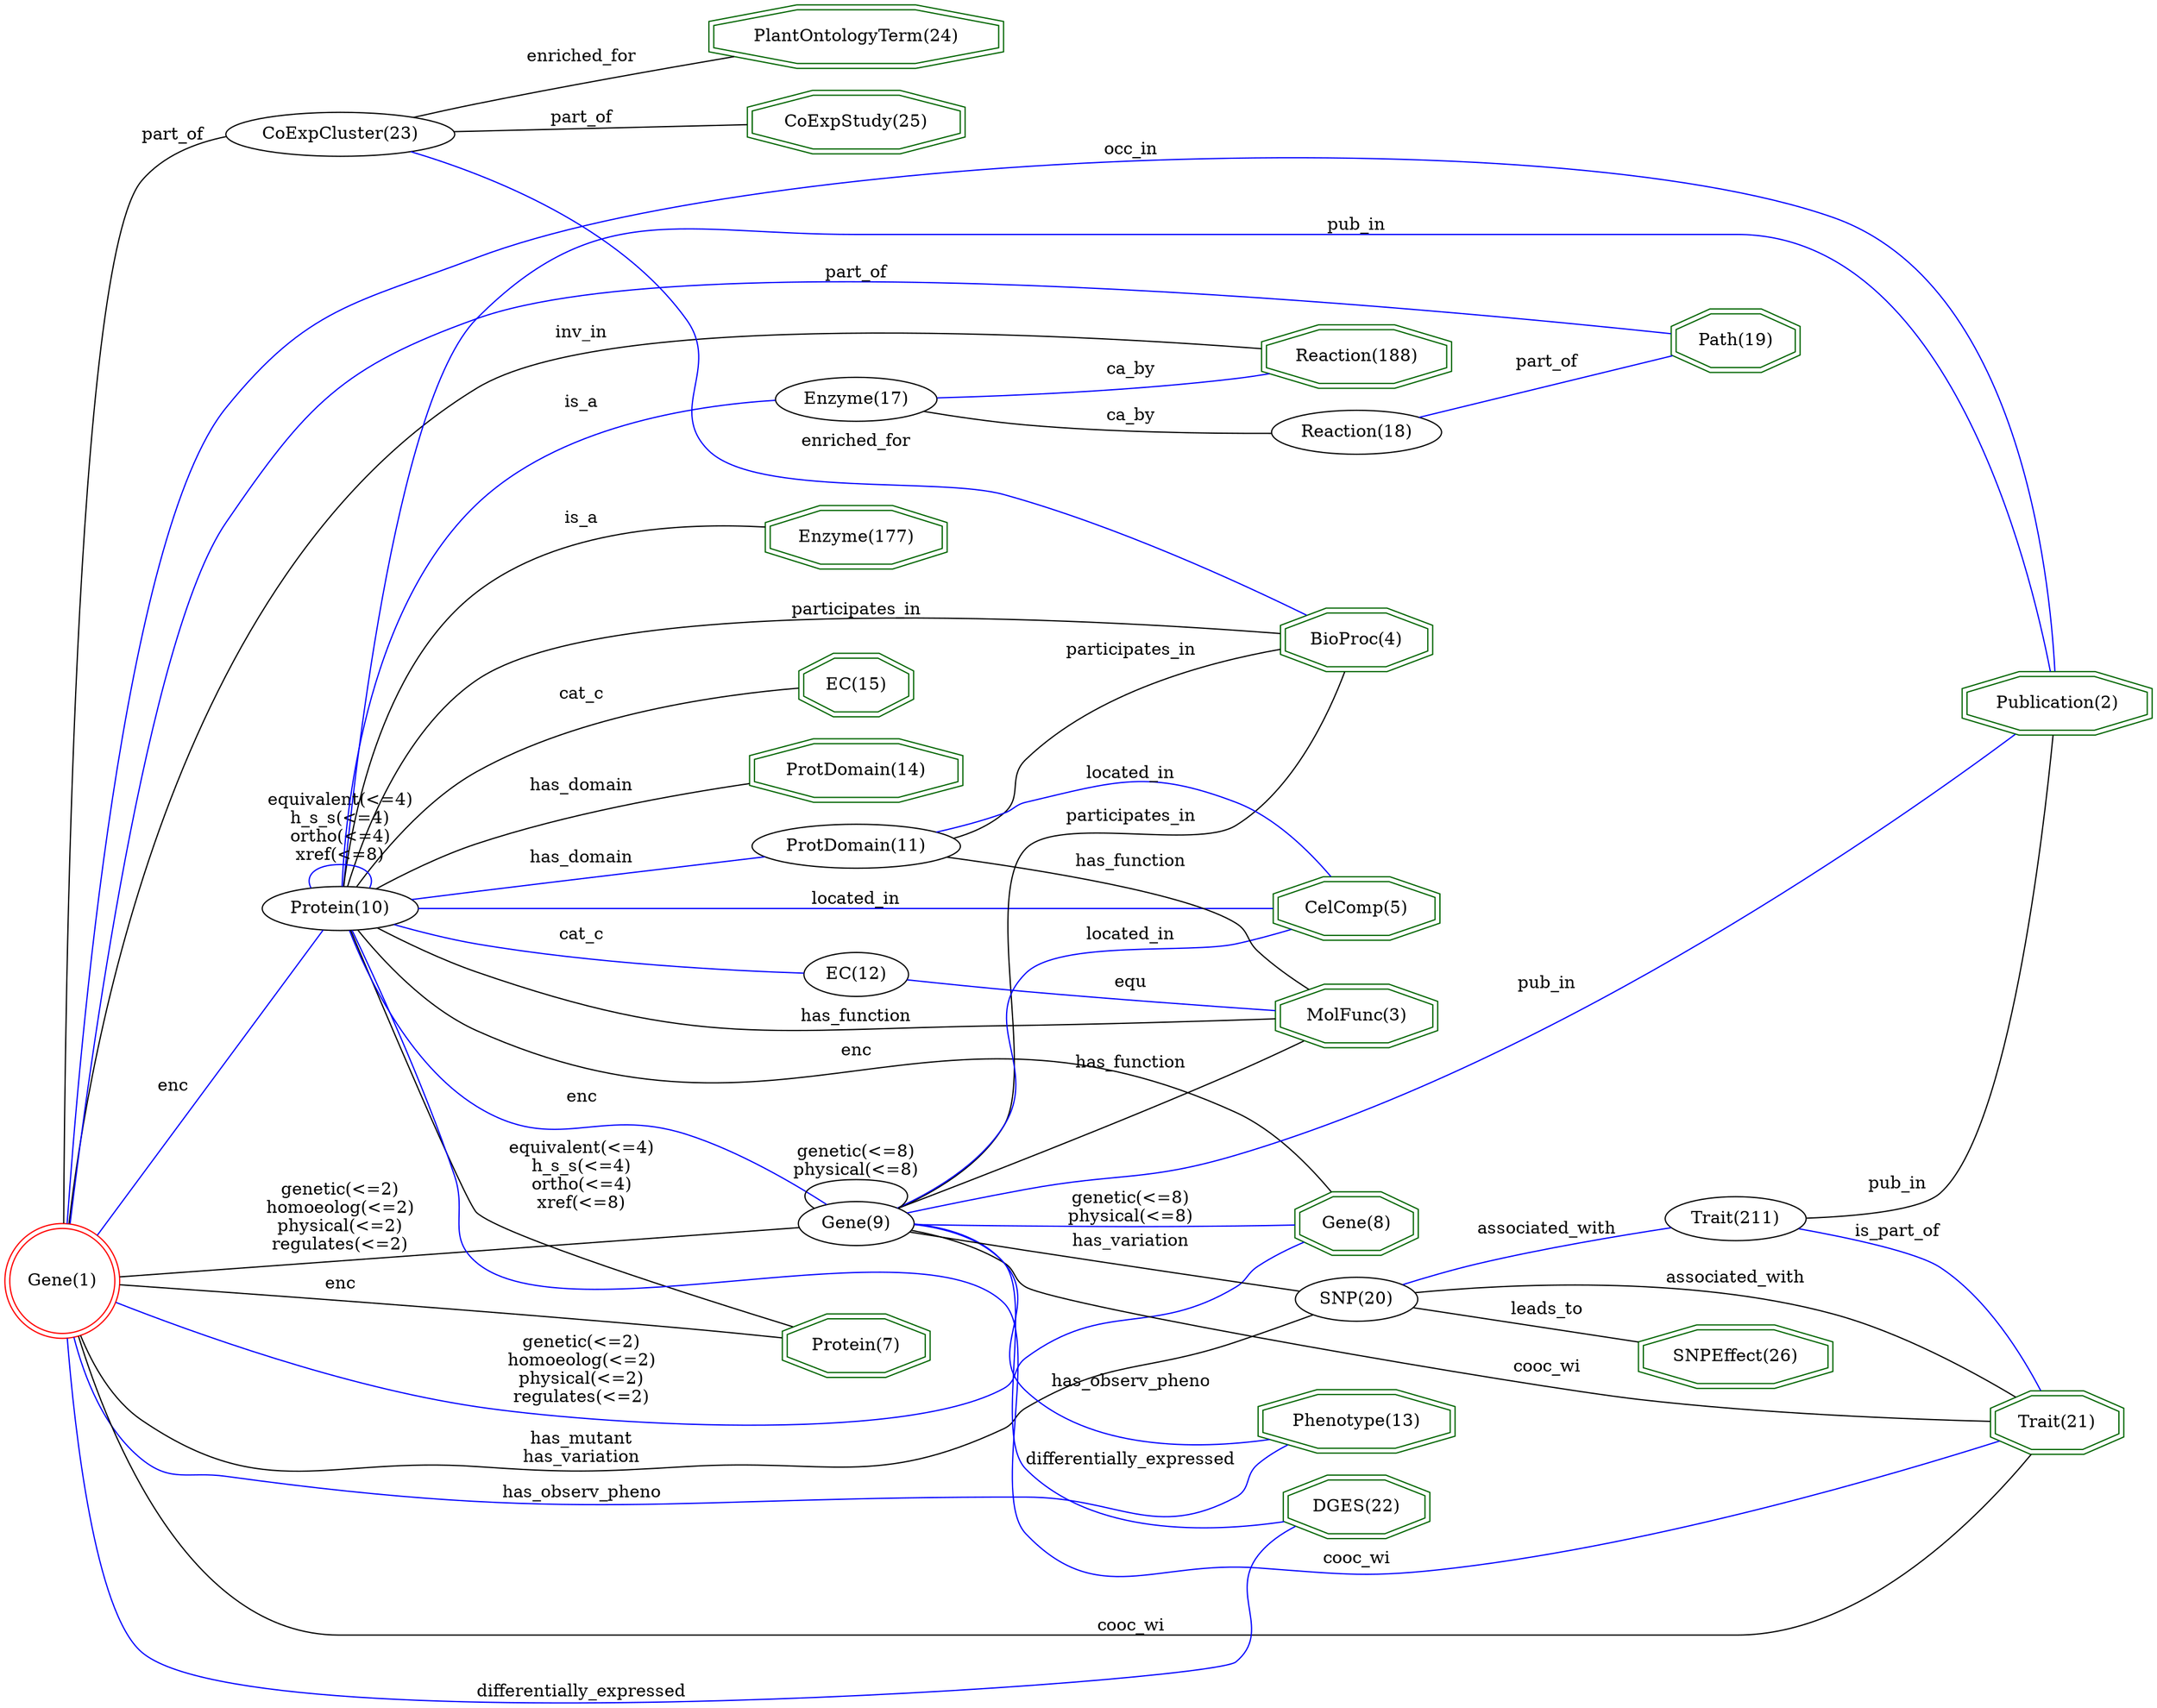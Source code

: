 digraph {
	graph [_draw_="c 9 -#fffffe00 C 7 -#ffffff P 4 0 0 0 1282 1511.62 1282 1511.62 0 ",
		bb="0,0,1511.6,1282",
		dpi=96,
		rankdir=LR,
		xdotversion=1.7
	];
	node [label="\N"];
	"MolFunc(3)"	[_draw_="c 7 -#006400 p 8 996.81 486.54 996.81 501.46 963.19 512 915.64 512 882.02 501.46 882.02 486.54 915.64 476 963.19 476 c 7 -#006400 \
p 8 1000.82 483.61 1000.82 504.39 963.8 516 915.03 516 878.01 504.39 878.01 483.61 915.03 472 963.8 472 ",
		_ldraw_="F 14 11 -Times-Roman c 7 -#000000 T 939.41 489.8 0 67.66 10 -MolFunc(3) ",
		color=darkgreen,
		height=0.61111,
		pos="939.41,494",
		shape=doubleoctagon,
		width=1.7];
	"PlantOntologyTerm(24)"	[_draw_="c 7 -#006400 p 8 692.88 1252.54 692.88 1267.46 632.79 1278 547.81 1278 487.72 1267.46 487.72 1252.54 547.81 1242 632.79 1242 c 7 \
-#006400 p 8 696.87 1249.18 696.87 1270.82 633.14 1282 547.46 1282 483.73 1270.82 483.73 1249.18 547.46 1238 633.14 1238 ",
		_ldraw_="F 14 11 -Times-Roman c 7 -#000000 T 590.3 1255.8 0 134.33 21 -PlantOntologyTerm(24) ",
		color=darkgreen,
		height=0.61111,
		pos="590.3,1260",
		shape=doubleoctagon,
		width=2.9663];
	"BioProc(4)"	[_draw_="c 7 -#006400 p 8 992.87 774.54 992.87 789.46 961.56 800 917.27 800 885.96 789.46 885.96 774.54 917.27 764 961.56 764 c 7 -#006400 \
p 8 996.87 771.67 996.87 792.33 962.21 804 916.62 804 881.96 792.33 881.96 771.67 916.62 760 962.21 760 ",
		_ldraw_="F 14 11 -Times-Roman c 7 -#000000 T 939.41 777.8 0 62.21 10 -BioProc(4) ",
		color=darkgreen,
		height=0.61111,
		pos="939.41,782",
		shape=doubleoctagon,
		width=1.5966];
	"CoExpStudy(25)"	[_draw_="c 7 -#006400 p 8 665.95 1190.54 665.95 1205.46 621.63 1216 558.97 1216 514.66 1205.46 514.66 1190.54 558.97 1180 621.63 1180 c 7 \
-#006400 p 8 669.94 1187.38 669.94 1208.62 622.1 1220 558.5 1220 510.67 1208.62 510.67 1187.38 558.5 1176 622.1 1176 ",
		_ldraw_="F 14 11 -Times-Roman c 7 -#000000 T 590.3 1193.8 0 94.89 14 -CoExpStudy(25) ",
		color=darkgreen,
		height=0.61111,
		pos="590.3,1198",
		shape=doubleoctagon,
		width=2.2172];
	"Reaction(188)"	[_draw_="c 7 -#006400 p 8 1005.29 1043.54 1005.29 1058.46 966.7 1069 912.13 1069 873.54 1058.46 873.54 1043.54 912.13 1033 966.7 1033 c 7 \
-#006400 p 8 1009.3 1040.49 1009.3 1061.51 967.24 1073 911.59 1073 869.53 1061.51 869.53 1040.49 911.59 1029 967.24 1029 ",
		_ldraw_="F 14 11 -Times-Roman c 7 -#000000 T 939.41 1046.8 0 80.08 13 -Reaction(188) ",
		color=darkgreen,
		height=0.61111,
		pos="939.41,1051",
		shape=doubleoctagon,
		width=1.9359];
	"Path(19)"	[_draw_="c 7 -#006400 p 8 1251.61 1055.54 1251.61 1070.46 1225.94 1081 1189.64 1081 1163.97 1070.46 1163.97 1055.54 1189.64 1045 1225.94 \
1045 c 7 -#006400 p 8 1255.6 1052.86 1255.6 1073.14 1226.73 1085 1188.85 1085 1159.98 1073.14 1159.98 1052.86 1188.85 1041 1226.73 \
1041 ",
		_ldraw_="F 14 11 -Times-Roman c 7 -#000000 T 1207.79 1058.8 0 48.21 8 -Path(19) ",
		color=darkgreen,
		height=0.61111,
		pos="1207.8,1063",
		shape=doubleoctagon,
		width=1.3307];
	"Publication(2)"	[_draw_="c 7 -#006400 p 8 1507.81 640.54 1507.81 655.46 1469.21 666 1414.62 666 1376.02 655.46 1376.02 640.54 1414.62 630 1469.21 630 c 7 \
-#006400 p 8 1511.82 637.49 1511.82 658.51 1469.75 670 1414.08 670 1372.01 658.51 1372.01 637.49 1414.08 626 1469.75 626 ",
		_ldraw_="F 14 11 -Times-Roman c 7 -#000000 T 1441.92 643.8 0 80.1 14 -Publication(2) ",
		color=darkgreen,
		height=0.61111,
		pos="1441.9,648",
		shape=doubleoctagon,
		width=1.9362];
	"SNPEffect(26)"	[_draw_="c 7 -#006400 p 8 1275.6 225.54 1275.6 240.46 1235.88 251 1179.7 251 1139.98 240.46 1139.98 225.54 1179.7 215 1235.88 215 c 7 -#006400 \
p 8 1279.6 222.47 1279.6 243.53 1236.4 255 1179.18 255 1135.98 243.53 1135.98 222.47 1179.18 211 1236.4 211 ",
		_ldraw_="F 14 11 -Times-Roman c 7 -#000000 T 1207.79 228.8 0 82.95 13 -SNPEffect(26) ",
		color=darkgreen,
		height=0.61111,
		pos="1207.8,233",
		shape=doubleoctagon,
		width=1.9905];
	"CelComp(5)"	[_draw_="c 7 -#006400 p 8 998.02 574.54 998.02 589.46 963.69 600 915.14 600 880.81 589.46 880.81 574.54 915.14 564 963.69 564 c 7 -#006400 \
p 8 1002.01 571.59 1002.01 592.41 964.29 604 914.54 604 876.82 592.41 876.82 571.59 914.54 560 964.29 560 ",
		_ldraw_="F 14 11 -Times-Roman c 7 -#000000 T 939.41 577.8 0 69.99 10 -CelComp(5) ",
		color=darkgreen,
		height=0.61111,
		pos="939.41,582",
		shape=doubleoctagon,
		width=1.7443];
	"Protein(7)"	[_draw_="c 7 -#006400 p 8 639.82 174.54 639.82 189.46 610.81 200 569.79 200 540.78 189.46 540.78 174.54 569.79 164 610.81 164 c 7 -#006400 \
p 8 643.81 171.74 643.81 192.26 611.51 204 569.09 204 536.8 192.26 536.8 171.74 569.09 160 611.51 160 ",
		_ldraw_="F 14 11 -Times-Roman c 7 -#000000 T 590.3 177.8 0 56.77 10 -Protein(7) ",
		color=darkgreen,
		height=0.61111,
		pos="590.3,182",
		shape=doubleoctagon,
		width=1.4931];
	"Phenotype(13)"	[_draw_="c 7 -#006400 p 8 1006.52 158.54 1006.52 173.46 967.21 184 911.62 184 872.31 173.46 872.31 158.54 911.62 148 967.21 148 c 7 -#006400 \
p 8 1010.51 155.47 1010.51 176.53 967.74 188 911.09 188 868.32 176.53 868.32 155.47 911.09 144 967.74 144 ",
		_ldraw_="F 14 11 -Times-Roman c 7 -#000000 T 939.41 161.8 0 82.43 13 -Phenotype(13) ",
		color=darkgreen,
		height=0.61111,
		pos="939.41,166",
		shape=doubleoctagon,
		width=1.9805];
	"Enzyme(177)"	[_draw_="c 7 -#006400 p 8 653.37 856.54 653.37 871.46 616.42 882 564.18 882 527.23 871.46 527.23 856.54 564.18 846 616.42 846 c 7 -#006400 \
p 8 657.37 853.53 657.37 874.47 616.98 886 563.62 886 523.23 874.47 523.23 853.53 563.62 842 616.98 842 ",
		_ldraw_="F 14 11 -Times-Roman c 7 -#000000 T 590.3 859.8 0 76.19 11 -Enzyme(177) ",
		color=darkgreen,
		height=0.61111,
		pos="590.3,864",
		shape=doubleoctagon,
		width=1.8621];
	"EC(15)"	[_draw_="c 7 -#006400 p 8 629.53 744.54 629.53 759.46 606.55 770 574.05 770 551.08 759.46 551.08 744.54 574.05 734 606.55 734 c 7 -#006400 \
p 8 633.54 741.98 633.54 762.02 607.43 774 573.17 774 547.06 762.02 547.06 741.98 573.17 730 607.43 730 ",
		_ldraw_="F 14 11 -Times-Roman c 7 -#000000 T 590.3 747.8 0 41.21 6 -EC(15) ",
		color=darkgreen,
		height=0.61111,
		pos="590.3,752",
		shape=doubleoctagon,
		width=1.1977];
	"Trait(21)"	[_draw_="c 7 -#006400 p 8 1487.22 175.54 1487.22 190.46 1460.68 201 1423.15 201 1396.61 190.46 1396.61 175.54 1423.15 165 1460.68 165 c 7 \
-#006400 p 8 1491.23 172.83 1491.23 193.17 1461.45 205 1422.38 205 1392.6 193.17 1392.6 172.83 1422.38 161 1461.45 161 ",
		_ldraw_="F 14 11 -Times-Roman c 7 -#000000 T 1441.92 178.8 0 50.05 9 -Trait(21) ",
		color=darkgreen,
		height=0.61111,
		pos="1441.9,183",
		shape=doubleoctagon,
		width=1.3655];
	"Gene(8)"	[_draw_="c 7 -#006400 p 8 981.53 332.54 981.53 347.46 956.86 358 921.97 358 897.3 347.46 897.3 332.54 921.97 322 956.86 322 c 7 -#006400 \
p 8 985.51 329.9 985.51 350.1 957.67 362 921.16 362 893.32 350.1 893.32 329.9 921.16 318 957.67 318 ",
		_ldraw_="F 14 11 -Times-Roman c 7 -#000000 T 939.41 335.8 0 45.86 7 -Gene(8) ",
		color=darkgreen,
		height=0.61111,
		pos="939.41,340",
		shape=doubleoctagon,
		width=1.286];
	"DGES(22)"	[_draw_="c 7 -#006400 p 8 991.19 42.54 991.19 57.46 960.86 68 917.97 68 887.64 57.46 887.64 42.54 917.97 32 960.86 32 c 7 -#006400 p 8 995.18 \
39.7 995.18 60.3 961.53 72 917.3 72 883.65 60.3 883.65 39.7 917.3 28 961.53 28 ",
		_ldraw_="F 14 11 -Times-Roman c 7 -#000000 T 939.41 45.8 0 59.88 8 -DGES(22) ",
		color=darkgreen,
		height=0.61111,
		pos="939.41,50",
		shape=doubleoctagon,
		width=1.5523];
	"ProtDomain(14)"	[_draw_="c 7 -#006400 p 8 664.16 682.54 664.16 697.46 620.89 708 559.71 708 516.45 697.46 516.45 682.54 559.71 672 620.89 672 c 7 -#006400 \
p 8 668.16 679.4 668.16 700.6 621.38 712 559.23 712 512.44 700.6 512.44 679.4 559.23 668 621.38 668 ",
		_ldraw_="F 14 11 -Times-Roman c 7 -#000000 T 590.3 685.8 0 91.77 14 -ProtDomain(14) ",
		color=darkgreen,
		height=0.61111,
		pos="590.3,690",
		shape=doubleoctagon,
		width=2.1578];
	"Gene(1)"	[_draw_="c 7 -#ff0000 e 43.08 300 39.15 39.15 c 7 -#ff0000 e 43.08 300 43.15 43.15 ",
		_ldraw_="F 14 11 -Times-Roman c 7 -#000000 T 43.08 295.8 0 45.86 7 -Gene(1) ",
		color=red,
		height=1.1966,
		pos="43.077,300",
		shape=doublecircle,
		width=1.1966];
	"Gene(1)" -> "Reaction(188)"	[_draw_="c 7 -#000000 B 7 46.33 343.14 55.59 470.96 101.99 849.05 330.49 1014 414.88 1074.92 729.01 1064.02 869.62 1055.74 ",
		_ldraw_="F 14 11 -Times-Roman c 7 -#000000 T 398 1054.8 0 35.78 6 -inv_in ",
		arrowhead=none,
		color=black,
		label=inv_in,
		lp="398,1059",
		pos="46.334,343.14 55.588,470.96 101.99,849.05 330.49,1014 414.88,1074.9 729.01,1064 869.62,1055.7"];
	"Gene(1)" -> "Path(19)"	[_draw_="c 7 -#0000ff B 10 45.08 343.12 50.1 509.7 79.03 1102 236.53 1102 236.53 1102 236.53 1102 940.41 1102 1018.7 1102 1108.58 1085.3 \
1161.36 1073.76 ",
		_ldraw_="F 14 11 -Times-Roman c 7 -#000000 T 590.3 1104.8 0 40.43 7 -part_of ",
		arrowhead=none,
		color=blue,
		label=part_of,
		lp="590.3,1109",
		pos="45.08,343.12 50.1,509.7 79.025,1102 236.53,1102 236.53,1102 236.53,1102 940.41,1102 1018.7,1102 1108.6,1085.3 1161.4,1073.8"];
	"Gene(1)" -> "Publication(2)"	[_draw_="c 7 -#0000ff B 16 46 343.28 52.03 471.87 72.08 850.08 104.15 969 120.12 1028.21 113.1 1057.78 162.58 1094 216.81 1133.7 473.77 1144 \
781.6 1144 781.6 1144 781.6 1144 1208.79 1144 1421.04 1144 1439.63 766.79 1440.91 670.28 ",
		_ldraw_="F 14 11 -Times-Roman c 7 -#000000 T 782.6 1146.8 0 37.32 6 -occ_in ",
		arrowhead=none,
		color=blue,
		label=occ_in,
		lp="782.6,1151",
		pos="46.003,343.28 52.033,471.87 72.084,850.08 104.15,969 120.12,1028.2 113.1,1057.8 162.58,1094 216.81,1133.7 473.77,1144 781.6,1144 \
781.6,1144 781.6,1144 1208.8,1144 1421,1144 1439.6,766.79 1440.9,670.28"];
	"Gene(1)" -> "Protein(7)"	[_draw_="c 7 -#000000 B 10 74.65 270.67 83.6 263.35 93.78 256.14 104.15 251 128.08 239.15 136.32 241.82 162.58 237 296.29 212.44 455.56 195 \
536.47 186.97 ",
		_ldraw_="F 14 11 -Times-Roman c 7 -#000000 T 237.53 239.8 0 19.43 3 -enc ",
		arrowhead=none,
		color=black,
		label=enc,
		lp="237.53,244",
		pos="74.646,270.67 83.597,263.35 93.78,256.14 104.15,251 128.08,239.15 136.32,241.82 162.58,237 296.29,212.44 455.56,195 536.47,186.97"];
	"Gene(1)" -> "Phenotype(13)"	[_draw_="c 7 -#0000ff B 16 66.3 263.24 76.85 247.08 90.19 228.34 104.15 213 177.38 132.59 222.74 134.74 330.49 120 559.32 88.7 629.06 47.07 \
850.12 114 859.32 116.79 859.93 120.95 868.12 126 879.11 132.78 891.28 139.85 902.37 146.13 ",
		_ldraw_="F 14 11 -Times-Roman c 7 -#000000 T 398 122.8 0 104.2 16 -has_observ_pheno ",
		arrowhead=none,
		color=blue,
		label=has_observ_pheno,
		lp="398,127",
		pos="66.299,263.24 76.847,247.08 90.189,228.34 104.15,213 177.38,132.59 222.74,134.74 330.49,120 559.32,88.698 629.06,47.071 850.12,114 \
859.32,116.79 859.93,120.95 868.12,126 879.11,132.78 891.28,139.85 902.37,146.13"];
	"Gene(1)" -> "Trait(21)"	[_draw_="c 7 -#000000 B 10 51.04 257.34 67.24 174.51 115.71 0 236.53 0 236.53 0 236.53 0 1208.79 0 1311.68 0 1395.79 112.25 1427.42 160.93 ",
		_ldraw_="F 14 11 -Times-Roman c 7 -#000000 T 782.6 2.8 0 47.43 7 -cooc_wi ",
		arrowhead=none,
		color=black,
		label=cooc_wi,
		lp="782.6,7",
		pos="51.036,257.34 67.238,174.51 115.71,0 236.53,0 236.53,0 236.53,0 1208.8,0 1311.7,0 1395.8,112.25 1427.4,160.93"];
	"Gene(1)" -> "Gene(8)"	[_draw_="c 7 -#0000ff B 13 85.65 292.73 141.22 283.42 242.9 267.79 330.49 262 561.26 246.76 641.12 190.96 850.12 290 860.63 294.98 858.61 \
302.3 868.12 309 878.04 315.99 889.79 321.93 900.82 326.68 ",
		_ldraw_="F 14 11 -Times-Roman c 7 -#000000 T 398 306.8 0 72.54 12 -genetic(<=2) F 14 11 -Times-Roman c 7 -#000000 T 398 292.8 0 95.11 14 \
-homoeolog(<=2) F 14 11 -Times-Roman c 7 -#000000 T 398 278.8 0 78.77 13 -physical(<=2) F 14 11 -Times-Roman c 7 -#000000 T 398 \
264.8 0 82.65 14 -regulates(<=2) ",
		arrowhead=none,
		color=blue,
		label="genetic(<=2)\nhomoeolog(<=2)\nphysical(<=2)\nregulates(<=2)",
		lp="398,290",
		pos="85.646,292.73 141.22,283.42 242.9,267.79 330.49,262 561.26,246.76 641.12,190.96 850.12,290 860.63,294.98 858.61,302.3 868.12,309 \
878.04,315.99 889.79,321.93 900.82,326.68"];
	"Gene(1)" -> "DGES(22)"	[_draw_="c 7 -#0000ff B 7 57.21 259.29 73.86 215.34 107.27 147.77 162.58 119 405.81 -7.52 750.41 23.09 883.25 41.29 ",
		_ldraw_="F 14 11 -Times-Roman c 7 -#000000 T 398 58.8 0 135.03 24 -differentially_expressed ",
		arrowhead=none,
		color=blue,
		label=differentially_expressed,
		lp="398,63",
		pos="57.209,259.29 73.862,215.34 107.27,147.77 162.58,119 405.81,-7.5197 750.41,23.085 883.25,41.292"];
	"CoExpCluster(23)"	[_draw_="c 7 -#000000 e 237.53 1192 74.9 18 ",
		_ldraw_="F 14 11 -Times-Roman c 7 -#000000 T 237.53 1187.8 0 102.66 16 -CoExpCluster(23) ",
		height=0.5,
		pos="237.53,1192",
		width=2.082];
	"Gene(1)" -> "CoExpCluster(23)"	[_draw_="c 7 -#000000 B 7 44.26 343.27 45.35 508.09 52.82 1090.62 104.15 1154 119.05 1172.4 142.23 1182.25 165.04 1187.41 ",
		_ldraw_="F 14 11 -Times-Roman c 7 -#000000 T 124.37 1182.8 0 40.43 7 -part_of ",
		arrowhead=none,
		color=black,
		label=part_of,
		lp="124.37,1187",
		pos="44.262,343.27 45.349,508.09 52.822,1090.6 104.15,1154 119.05,1172.4 142.23,1182.2 165.04,1187.4"];
	"Protein(10)"	[_draw_="c 7 -#000000 e 237.53 582 50.27 18 ",
		_ldraw_="F 14 11 -Times-Roman c 7 -#000000 T 237.53 577.8 0 63.77 11 -Protein(10) ",
		height=0.5,
		pos="237.53,582",
		width=1.3996];
	"Gene(1)" -> "Protein(10)"	[_draw_="c 7 -#0000ff B 4 68.06 335.15 109.58 395.98 193.37 518.75 224.51 564.39 ",
		_ldraw_="F 14 11 -Times-Roman c 7 -#000000 T 124.37 443.8 0 19.43 3 -enc ",
		arrowhead=none,
		color=blue,
		label=enc,
		lp="124.37,448",
		pos="68.063,335.15 109.58,395.98 193.37,518.75 224.51,564.39"];
	"Gene(9)"	[_draw_="c 7 -#000000 e 590.3 328 39.15 18 ",
		_ldraw_="F 14 11 -Times-Roman c 7 -#000000 T 590.3 323.8 0 45.86 7 -Gene(9) ",
		height=0.5,
		pos="590.3,328",
		width=1.0855];
	"Gene(1)" -> "Gene(9)"	[_draw_="c 7 -#000000 B 7 86.25 303.95 142.07 309.01 243.57 317.66 330.49 322 408.82 325.91 500.62 327.28 551.13 327.75 ",
		_ldraw_="F 14 11 -Times-Roman c 7 -#000000 T 237.53 364.8 0 72.54 12 -genetic(<=2) F 14 11 -Times-Roman c 7 -#000000 T 237.53 350.8 0 95.11 \
14 -homoeolog(<=2) F 14 11 -Times-Roman c 7 -#000000 T 237.53 336.8 0 78.77 13 -physical(<=2) F 14 11 -Times-Roman c 7 -#000000 \
T 237.53 322.8 0 82.65 14 -regulates(<=2) ",
		arrowhead=none,
		color=black,
		label="genetic(<=2)\nhomoeolog(<=2)\nphysical(<=2)\nregulates(<=2)",
		lp="237.53,348",
		pos="86.252,303.95 142.07,309.01 243.57,317.66 330.49,322 408.82,325.91 500.62,327.28 551.13,327.75"];
	"SNP(20)"	[_draw_="c 7 -#000000 e 939.41 282 41.13 18 ",
		_ldraw_="F 14 11 -Times-Roman c 7 -#000000 T 939.41 277.8 0 49.01 7 -SNP(20) ",
		height=0.5,
		pos="939.41,282",
		width=1.1406];
	"Gene(1)" -> "SNP(20)"	[_draw_="c 7 -#000000 B 16 70.87 266.51 80.56 255.83 92.1 244.56 104.15 236 127.32 219.54 135.84 219.63 162.58 210 275.01 169.49 594.71 89.36 \
697.09 151 711.74 159.82 702.54 173.39 715.09 185 744.4 212.14 852.16 252.07 906.55 271.12 ",
		_ldraw_="F 14 11 -Times-Roman c 7 -#000000 T 398 179.8 0 64.54 10 -has_mutant F 14 11 -Times-Roman c 7 -#000000 T 398 165.8 0 75.42 13 -has_\
variation ",
		arrowhead=none,
		color=black,
		label="has_mutant\nhas_variation",
		lp="398,177",
		pos="70.87,266.51 80.561,255.83 92.104,244.56 104.15,236 127.32,219.54 135.84,219.63 162.58,210 275.01,169.49 594.71,89.361 697.09,151 \
711.74,159.82 702.54,173.39 715.09,185 744.4,212.14 852.16,252.07 906.55,271.12"];
	"CoExpCluster(23)" -> "PlantOntologyTerm(24)"	[_draw_="c 7 -#000000 B 7 291.45 1204.51 304.2 1207.41 317.81 1210.4 330.49 1213 388.31 1224.85 453.72 1236.71 504.31 1245.56 ",
		_ldraw_="F 14 11 -Times-Roman c 7 -#000000 T 398 1240.8 0 71.52 12 -enriched_for ",
		arrowhead=none,
		color=black,
		label=enriched_for,
		lp="398,1245",
		pos="291.45,1204.5 304.2,1207.4 317.81,1210.4 330.49,1213 388.31,1224.8 453.72,1236.7 504.31,1245.6"];
	"CoExpCluster(23)" -> "BioProc(4)"	[_draw_="c 7 -#0000ff B 13 291.2 1179.32 343.96 1163.73 423.22 1131.93 465.52 1074 493.43 1035.76 452.89 1005.11 483.52 969 548.5 892.39 \
604.01 932.8 697.09 895 771.88 864.63 856.84 823.16 903.35 799.83 ",
		_ldraw_="F 14 11 -Times-Roman c 7 -#000000 T 590.3 971.8 0 71.52 12 -enriched_for ",
		arrowhead=none,
		color=blue,
		label=enriched_for,
		lp="590.3,976",
		pos="291.2,1179.3 343.96,1163.7 423.22,1131.9 465.52,1074 493.43,1035.8 452.89,1005.1 483.52,969 548.5,892.39 604.01,932.8 697.09,895 \
771.88,864.63 856.84,823.16 903.35,799.83"];
	"CoExpCluster(23)" -> "CoExpStudy(25)"	[_draw_="c 7 -#000000 B 4 312.49 1193.27 370.58 1194.26 451.29 1195.64 510.57 1196.65 ",
		_ldraw_="F 14 11 -Times-Roman c 7 -#000000 T 398 1197.8 0 40.43 7 -part_of ",
		arrowhead=none,
		color=black,
		label=part_of,
		lp="398,1202",
		pos="312.49,1193.3 370.58,1194.3 451.29,1195.6 510.57,1196.7"];
	"Enzyme(17)"	[_draw_="c 7 -#000000 e 590.3 1010 53.63 18 ",
		_ldraw_="F 14 11 -Times-Roman c 7 -#000000 T 590.3 1005.8 0 69.19 10 -Enzyme(17) ",
		height=0.5,
		pos="590.3,1010",
		width=1.4949];
	"Enzyme(17)" -> "Reaction(188)"	[_draw_="c 7 -#0000ff B 7 644.18 1010.82 696.72 1012.3 779.44 1016.44 850.12 1028 862 1029.94 874.61 1032.76 886.46 1035.76 ",
		_ldraw_="F 14 11 -Times-Roman c 7 -#000000 T 782.6 1030.8 0 33.43 5 -ca_by ",
		arrowhead=none,
		color=blue,
		label=ca_by,
		lp="782.6,1035",
		pos="644.18,1010.8 696.72,1012.3 779.44,1016.4 850.12,1028 862,1029.9 874.61,1032.8 886.46,1035.8"];
	"Reaction(18)"	[_draw_="c 7 -#000000 e 939.41 992 56.04 18 ",
		_ldraw_="F 14 11 -Times-Roman c 7 -#000000 T 939.41 987.8 0 73.08 12 -Reaction(18) ",
		height=0.5,
		pos="939.41,992",
		width=1.5631];
	"Enzyme(17)" -> "Reaction(18)"	[_draw_="c 7 -#000000 B 10 637.55 1001.19 660.73 997.21 689.29 992.97 715.09 991 774.93 986.43 790.1 990.66 850.12 991 860.7 991.06 871.99 \
991.16 882.84 991.27 ",
		_ldraw_="F 14 11 -Times-Roman c 7 -#000000 T 782.6 993.8 0 33.43 5 -ca_by ",
		arrowhead=none,
		color=black,
		label=ca_by,
		lp="782.6,998",
		pos="637.55,1001.2 660.73,997.21 689.29,992.97 715.09,991 774.93,986.43 790.1,990.66 850.12,991 860.7,991.06 871.99,991.16 882.84,991.27"];
	"Reaction(18)" -> "Path(19)"	[_draw_="c 7 -#0000ff B 4 983.21 1003.41 1032.63 1016.58 1113.47 1038.13 1163.21 1051.39 ",
		_ldraw_="F 14 11 -Times-Roman c 7 -#000000 T 1073.42 1040.8 0 40.43 7 -part_of ",
		arrowhead=none,
		color=blue,
		label=part_of,
		lp="1073.4,1045",
		pos="983.21,1003.4 1032.6,1016.6 1113.5,1038.1 1163.2,1051.4"];
	"ProtDomain(11)"	[_draw_="c 7 -#000000 e 590.3 632 68 18 ",
		_ldraw_="F 14 11 -Times-Roman c 7 -#000000 T 590.3 627.8 0 91.25 14 -ProtDomain(11) ",
		height=0.5,
		pos="590.3,632",
		width=1.8819];
	"ProtDomain(11)" -> "MolFunc(3)"	[_draw_="c 7 -#000000 B 10 647.79 622.36 713.14 610.54 816.11 589.64 850.12 570 860.19 564.18 859.58 558.9 868.12 551 881.72 538.4 897.72 \
525.31 911.02 514.85 ",
		_ldraw_="F 14 11 -Times-Roman c 7 -#000000 T 782.6 611.8 0 72.32 12 -has_function ",
		arrowhead=none,
		color=black,
		label=has_function,
		lp="782.6,616",
		pos="647.79,622.36 713.14,610.54 816.11,589.64 850.12,570 860.19,564.18 859.58,558.9 868.12,551 881.72,538.4 897.72,525.31 911.02,514.85"];
	"ProtDomain(11)" -> "BioProc(4)"	[_draw_="c 7 -#000000 B 10 653.82 638.39 669.25 642.41 684.85 648.81 697.09 659 711.76 671.21 701.11 685 715.09 698 761.5 741.16 832.21 762.73 \
881.59 773.11 ",
		_ldraw_="F 14 11 -Times-Roman c 7 -#000000 T 782.6 766.8 0 82.41 15 -participates_in ",
		arrowhead=none,
		color=black,
		label=participates_in,
		lp="782.6,771",
		pos="653.82,638.39 669.25,642.41 684.85,648.81 697.09,659 711.76,671.21 701.11,685 715.09,698 761.5,741.16 832.21,762.73 881.59,773.11"];
	"ProtDomain(11)" -> "CelComp(5)"	[_draw_="c 7 -#0000ff B 13 643.2 643.4 660.52 647.69 679.81 653 697.09 659 705.36 661.87 706.52 665.18 715.09 667 773.79 679.46 794.46 689.44 \
850.12 667 881.3 654.43 907.62 625 923.21 604.31 ",
		_ldraw_="F 14 11 -Times-Roman c 7 -#000000 T 782.6 682.8 0 58.31 10 -located_in ",
		arrowhead=none,
		color=blue,
		label=located_in,
		lp="782.6,687",
		pos="643.2,643.4 660.52,647.69 679.81,653 697.09,659 705.36,661.87 706.52,665.18 715.09,667 773.79,679.46 794.46,689.44 850.12,667 881.3,\
654.43 907.62,625 923.21,604.31"];
	"Protein(10)" -> "MolFunc(3)"	[_draw_="c 7 -#000000 B 10 263.14 566.34 281.23 555.33 306.71 540.86 330.49 531 395.85 503.89 413.44 496.87 483.52 487 623.71 467.25 790.6 \
478.59 878.07 487.16 ",
		_ldraw_="F 14 11 -Times-Roman c 7 -#000000 T 590.3 489.8 0 72.32 12 -has_function ",
		arrowhead=none,
		color=black,
		label=has_function,
		lp="590.3,494",
		pos="263.14,566.34 281.23,555.33 306.71,540.86 330.49,531 395.85,503.89 413.44,496.87 483.52,487 623.71,467.25 790.6,478.59 878.07,487.16"];
	"Protein(10)" -> "BioProc(4)"	[_draw_="c 7 -#000000 B 7 242.77 600.13 252.06 635.59 277.72 714.08 330.49 753 416.69 816.58 747.67 797.64 881.64 787.01 ",
		_ldraw_="F 14 11 -Times-Roman c 7 -#000000 T 590.3 800.8 0 82.41 15 -participates_in ",
		arrowhead=none,
		color=black,
		label=participates_in,
		lp="590.3,805",
		pos="242.77,600.13 252.06,635.59 277.72,714.08 330.49,753 416.69,816.58 747.67,797.64 881.64,787.01"];
	"Protein(10)" -> "Publication(2)"	[_draw_="c 7 -#0000ff B 16 245.26 599.84 259.16 637.15 291.51 726.31 312.49 803 322.56 839.83 302.08 861.49 330.49 887 373.51 925.64 531.47 \
914 589.3 914 589.3 914 589.3 914 1208.79 914 1337.81 914 1411.6 734.15 1433.75 670.22 ",
		_ldraw_="F 14 11 -Times-Roman c 7 -#000000 T 939.41 916.8 0 38.89 6 -pub_in ",
		arrowhead=none,
		color=blue,
		label=pub_in,
		lp="939.41,921",
		pos="245.26,599.84 259.16,637.15 291.51,726.31 312.49,803 322.56,839.83 302.08,861.49 330.49,887 373.51,925.64 531.47,914 589.3,914 589.3,\
914 589.3,914 1208.8,914 1337.8,914 1411.6,734.15 1433.8,670.22"];
	"Protein(10)" -> "CelComp(5)"	[_draw_="c 7 -#0000ff B 4 288.03 582 412.79 582 739.95 582 876.82 582 ",
		_ldraw_="F 14 11 -Times-Roman c 7 -#000000 T 590.3 584.8 0 58.31 10 -located_in ",
		arrowhead=none,
		color=blue,
		label=located_in,
		lp="590.3,589",
		pos="288.03,582 412.79,582 739.95,582 876.82,582"];
	"Protein(10)" -> "Protein(7)"	[_draw_="c 7 -#000000 B 13 245.22 563.92 263.62 514.55 314.68 380.19 330.49 366 377.16 324.1 414.15 360.98 465.52 325 476.44 317.35 475.08 \
311.32 483.52 301 511.85 266.32 546.69 227.88 568.45 204.32 ",
		_ldraw_="F 14 11 -Times-Roman c 7 -#000000 T 398 410.8 0 90.43 15 -equivalent(<=4) F 14 11 -Times-Roman c 7 -#000000 T 398 396.8 0 64.01 \
10 -h_s_s(<=4) F 14 11 -Times-Roman c 7 -#000000 T 398 382.8 0 61.67 10 -ortho(<=4) F 14 11 -Times-Roman c 7 -#000000 T 398 368.8 \
0 54.65 9 -xref(<=8) ",
		arrowhead=none,
		color=black,
		label="equivalent(<=4)\nh_s_s(<=4)\northo(<=4)\nxref(<=8)",
		lp="398,394",
		pos="245.22,563.92 263.62,514.55 314.68,380.19 330.49,366 377.16,324.1 414.15,360.98 465.52,325 476.44,317.35 475.08,311.32 483.52,301 \
511.85,266.32 546.69,227.88 568.45,204.32"];
	"Protein(10)" -> "Enzyme(177)"	[_draw_="c 7 -#000000 B 7 239.5 600.08 242.99 645.72 258.87 766.03 330.49 824 384.38 867.63 465.91 873.47 523.02 871.06 ",
		_ldraw_="F 14 11 -Times-Roman c 7 -#000000 T 398 871.8 0 22.55 4 -is_a ",
		arrowhead=none,
		color=black,
		label=is_a,
		lp="398,876",
		pos="239.5,600.08 242.99,645.72 258.87,766.03 330.49,824 384.38,867.63 465.91,873.47 523.02,871.06"];
	"Protein(10)" -> "EC(15)"	[_draw_="c 7 -#000000 B 7 249.25 599.64 264.4 623.03 294.28 663.89 330.49 686 398.95 727.81 493.08 743.25 546.91 748.87 ",
		_ldraw_="F 14 11 -Times-Roman c 7 -#000000 T 398 737.8 0 29.53 5 -cat_c ",
		arrowhead=none,
		color=black,
		label=cat_c,
		lp="398,742",
		pos="249.25,599.64 264.4,623.03 294.28,663.89 330.49,686 398.95,727.81 493.08,743.25 546.91,748.87"];
	"Protein(10)" -> "Trait(21)"	[_draw_="c 7 -#0000ff B 16 246.62 564.03 261.94 529.25 295.2 449.97 312.49 380 319.69 350.83 308.78 266.78 330.49 246 389.58 189.44 637.7 \
269.25 697.09 213 737.52 174.71 672.98 125.44 715.09 89 766.49 44.52 1239.16 140.09 1392.87 172.65 ",
		_ldraw_="F 14 11 -Times-Roman c 7 -#000000 T 939.41 103.8 0 47.43 7 -cooc_wi ",
		arrowhead=none,
		color=blue,
		label=cooc_wi,
		lp="939.41,108",
		pos="246.62,564.03 261.94,529.25 295.2,449.97 312.49,380 319.69,350.83 308.78,266.78 330.49,246 389.58,189.44 637.7,269.25 697.09,213 \
737.52,174.71 672.98,125.44 715.09,89 766.49,44.518 1239.2,140.09 1392.9,172.65"];
	"Protein(10)" -> "Gene(8)"	[_draw_="c 7 -#000000 B 16 251.02 564.57 266.98 543.66 296.64 509.15 330.49 491 384.5 462.03 405.95 477.43 465.52 463 473.58 461.04 475.34 \
459.42 483.52 458 563.99 444 776.11 465.57 850.12 431 882.23 416 908.87 383.87 924.23 362.1 ",
		_ldraw_="F 14 11 -Times-Roman c 7 -#000000 T 590.3 460.8 0 19.43 3 -enc ",
		arrowhead=none,
		color=black,
		label=enc,
		lp="590.3,465",
		pos="251.02,564.57 266.98,543.66 296.64,509.15 330.49,491 384.5,462.03 405.95,477.43 465.52,463 473.58,461.04 475.34,459.42 483.52,458 \
563.99,444 776.11,465.57 850.12,431 882.23,416 908.87,383.87 924.23,362.1"];
	"Protein(10)" -> "ProtDomain(14)"	[_draw_="c 7 -#000000 B 7 263.01 597.75 281.04 608.74 306.5 622.99 330.49 632 390.51 654.54 461.81 669.72 514.36 678.88 ",
		_ldraw_="F 14 11 -Times-Roman c 7 -#000000 T 398 670.8 0 67.66 10 -has_domain ",
		arrowhead=none,
		color=black,
		label=has_domain,
		lp="398,675",
		pos="263.01,597.75 281.04,608.74 306.5,622.99 330.49,632 390.51,654.54 461.81,669.72 514.36,678.88"];
	"Protein(10)" -> "Enzyme(17)"	[_draw_="c 7 -#0000ff B 7 241.06 600.23 250.3 664.46 284.15 879 330.49 928 384.56 985.2 478.23 1002.67 536.82 1007.9 ",
		_ldraw_="F 14 11 -Times-Roman c 7 -#000000 T 398 998.8 0 22.55 4 -is_a ",
		arrowhead=none,
		color=blue,
		label=is_a,
		lp="398,1003",
		pos="241.06,600.23 250.3,664.46 284.15,879 330.49,928 384.56,985.2 478.23,1002.7 536.82,1007.9"];
	"Protein(10)" -> "ProtDomain(11)"	[_draw_="c 7 -#0000ff B 7 284.35 589.09 299.08 591.34 315.46 593.81 330.49 596 398.72 605.94 477.17 616.77 529.65 623.92 ",
		_ldraw_="F 14 11 -Times-Roman c 7 -#000000 T 398 616.8 0 67.66 10 -has_domain ",
		arrowhead=none,
		color=blue,
		label=has_domain,
		lp="398,621",
		pos="284.35,589.09 299.08,591.34 315.46,593.81 330.49,596 398.72,605.94 477.17,616.77 529.65,623.92"];
	"Protein(10)" -> "Protein(10)"	[_draw_="c 7 -#0000ff B 7 217.85 598.66 213.47 608.62 220.03 618 237.53 618 255.03 618 261.6 608.62 257.22 598.66 ",
		_ldraw_="F 14 11 -Times-Roman c 7 -#000000 T 237.53 662.8 0 90.43 15 -equivalent(<=4) F 14 11 -Times-Roman c 7 -#000000 T 237.53 648.8 0 \
64.01 10 -h_s_s(<=4) F 14 11 -Times-Roman c 7 -#000000 T 237.53 634.8 0 61.67 10 -ortho(<=4) F 14 11 -Times-Roman c 7 -#000000 T \
237.53 620.8 0 54.65 9 -xref(<=8) ",
		arrowhead=none,
		color=blue,
		label="equivalent(<=4)\nh_s_s(<=4)\northo(<=4)\nxref(<=8)",
		lp="237.53,646",
		pos="217.85,598.66 213.47,608.62 220.03,618 237.53,618 255.03,618 261.6,608.62 257.22,598.66"];
	"EC(12)"	[_draw_="c 7 -#000000 e 590.3 528 36.28 18 ",
		_ldraw_="F 14 11 -Times-Roman c 7 -#000000 T 590.3 523.8 0 41.21 6 -EC(12) ",
		height=0.5,
		pos="590.3,528",
		width=1.0039];
	"Protein(10)" -> "EC(12)"	[_draw_="c 7 -#0000ff B 7 273.93 569.45 290.85 563.91 311.51 557.81 330.49 554 409.52 538.15 504.17 531.77 554.23 529.35 ",
		_ldraw_="F 14 11 -Times-Roman c 7 -#000000 T 398 556.8 0 29.53 5 -cat_c ",
		arrowhead=none,
		color=blue,
		label=cat_c,
		lp="398,561",
		pos="273.93,569.45 290.85,563.91 311.51,557.81 330.49,554 409.52,538.15 504.17,531.77 554.23,529.35"];
	"Protein(10)" -> "Gene(9)"	[_draw_="c 7 -#0000ff B 13 245.52 563.9 257.86 534.55 286.45 477.06 330.49 449 381.83 416.29 412.19 455.37 465.52 426 475.99 420.23 474.66 \
414.03 483.52 406 510.39 381.63 544.69 357.44 566.82 342.61 ",
		_ldraw_="F 14 11 -Times-Roman c 7 -#000000 T 398 451.8 0 19.43 3 -enc ",
		arrowhead=none,
		color=blue,
		label=enc,
		lp="398,456",
		pos="245.52,563.9 257.86,534.55 286.45,477.06 330.49,449 381.83,416.29 412.19,455.37 465.52,426 475.99,420.23 474.66,414.03 483.52,406 \
510.39,381.63 544.69,357.44 566.82,342.61"];
	"EC(12)" -> "MolFunc(3)"	[_draw_="c 7 -#0000ff B 4 625.85 524.62 684.67 518.85 804.96 507.07 877.96 499.92 ",
		_ldraw_="F 14 11 -Times-Roman c 7 -#000000 T 782.6 517.8 0 20.21 3 -equ ",
		arrowhead=none,
		color=blue,
		label=equ,
		lp="782.6,522",
		pos="625.85,524.62 684.67,518.85 804.96,507.07 877.96,499.92"];
	"Gene(9)" -> "MolFunc(3)"	[_draw_="c 7 -#000000 B 10 615.6 341.86 640.31 355.73 679.86 377.35 715.09 394 773.83 421.76 791 423.05 850.12 450 867.73 458.03 887 467.54 \
903.03 475.67 ",
		_ldraw_="F 14 11 -Times-Roman c 7 -#000000 T 782.6 452.8 0 72.32 12 -has_function ",
		arrowhead=none,
		color=black,
		label=has_function,
		lp="782.6,457",
		pos="615.6,341.86 640.31,355.73 679.86,377.35 715.09,394 773.83,421.76 791,423.05 850.12,450 867.73,458.03 887,467.54 903.03,475.67"];
	"Gene(9)" -> "BioProc(4)"	[_draw_="c 7 -#000000 B 13 619.18 340.17 644.27 352.74 679.76 374.9 697.09 406 721.07 449.04 681.67 590.79 715.09 627 756.32 671.69 799.03 \
616.03 850.12 649 891.57 675.75 918.06 729.6 930.36 759.93 ",
		_ldraw_="F 14 11 -Times-Roman c 7 -#000000 T 782.6 651.8 0 82.41 15 -participates_in ",
		arrowhead=none,
		color=black,
		label=participates_in,
		lp="782.6,656",
		pos="619.18,340.17 644.27,352.74 679.76,374.9 697.09,406 721.07,449.04 681.67,590.79 715.09,627 756.32,671.69 799.03,616.03 850.12,649 \
891.57,675.75 918.06,729.6 930.36,759.93"];
	"Gene(9)" -> "Publication(2)"	[_draw_="c 7 -#0000ff B 10 621.82 338.81 646.72 347.41 682.91 359.37 715.09 368 774.37 383.9 791.49 378.82 850.12 397 1066.19 464.02 1311.08 \
582.58 1403.22 628.8 ",
		_ldraw_="F 14 11 -Times-Roman c 7 -#000000 T 1073.42 498.8 0 38.89 6 -pub_in ",
		arrowhead=none,
		color=blue,
		label=pub_in,
		lp="1073.4,503",
		pos="621.82,338.81 646.72,347.41 682.91,359.37 715.09,368 774.37,383.9 791.49,378.82 850.12,397 1066.2,464.02 1311.1,582.58 1403.2,628.8"];
	"Gene(9)" -> "CelComp(5)"	[_draw_="c 7 -#0000ff B 13 618.74 340.43 643.51 353.18 678.79 375.46 697.09 406 725.71 453.77 676.34 490 715.09 530 757.5 573.78 790.93 539.42 \
850.12 554 864.33 557.5 879.59 562.05 893.37 566.46 ",
		_ldraw_="F 14 11 -Times-Roman c 7 -#000000 T 782.6 556.8 0 58.31 10 -located_in ",
		arrowhead=none,
		color=blue,
		label=located_in,
		lp="782.6,561",
		pos="618.74,340.43 643.51,353.18 678.79,375.46 697.09,406 725.71,453.77 676.34,490 715.09,530 757.5,573.78 790.93,539.42 850.12,554 864.33,\
557.5 879.59,562.05 893.37,566.46"];
	"Gene(9)" -> "Phenotype(13)"	[_draw_="c 7 -#0000ff B 10 616.45 314.21 640.27 299.97 675.5 275.7 697.09 246 710.97 226.89 696.71 210.84 715.09 196 757.54 161.71 820.04 \
155.88 868.14 157.68 ",
		_ldraw_="F 14 11 -Times-Roman c 7 -#000000 T 782.6 198.8 0 104.2 16 -has_observ_pheno ",
		arrowhead=none,
		color=blue,
		label=has_observ_pheno,
		lp="782.6,203",
		pos="616.45,314.21 640.27,299.97 675.5,275.7 697.09,246 710.97,226.89 696.71,210.84 715.09,196 757.54,161.71 820.04,155.88 868.14,157.68"];
	"Gene(9)" -> "Trait(21)"	[_draw_="c 7 -#000000 B 10 622.66 317.68 647.58 309.65 683.38 298.48 715.09 290 899.77 240.6 946.54 226.54 1136.13 202 1226.3 190.33 1332.44 \
185.77 1392.69 184.03 ",
		_ldraw_="F 14 11 -Times-Roman c 7 -#000000 T 1073.42 219.8 0 47.43 7 -cooc_wi ",
		arrowhead=none,
		color=black,
		label=cooc_wi,
		lp="1073.4,224",
		pos="622.66,317.68 647.58,309.65 683.38,298.48 715.09,290 899.77,240.6 946.54,226.54 1136.1,202 1226.3,190.33 1332.4,185.77 1392.7,184.03"];
	"Gene(9)" -> "Gene(8)"	[_draw_="c 7 -#0000ff B 4 629.44 329.32 693.9 331.55 824.09 336.05 893.1 338.43 ",
		_ldraw_="F 14 11 -Times-Roman c 7 -#000000 T 782.6 352.8 0 72.54 12 -genetic(<=8) F 14 11 -Times-Roman c 7 -#000000 T 782.6 338.8 0 78.77 \
13 -physical(<=8) ",
		arrowhead=none,
		color=blue,
		label="genetic(<=8)\nphysical(<=8)",
		lp="782.6,350",
		pos="629.44,329.32 693.9,331.55 824.09,336.05 893.1,338.43"];
	"Gene(9)" -> "DGES(22)"	[_draw_="c 7 -#0000ff B 10 610.87 312.26 634.85 291.89 675.02 254.11 697.09 213 712.89 183.56 693.19 165.24 715.09 140 758.1 90.43 832.35 \
67.81 883.35 57.73 ",
		_ldraw_="F 14 11 -Times-Roman c 7 -#000000 T 782.6 142.8 0 135.03 24 -differentially_expressed ",
		arrowhead=none,
		color=blue,
		label=differentially_expressed,
		lp="782.6,147",
		pos="610.87,312.26 634.85,291.89 675.02,254.11 697.09,213 712.89,183.56 693.19,165.24 715.09,140 758.1,90.432 832.35,67.812 883.35,57.73"];
	"Gene(9)" -> "Gene(9)"	[_draw_="c 7 -#000000 B 7 561.19 340.17 546.1 351.6 555.8 364 590.3 364 624.8 364 634.5 351.6 619.41 340.17 ",
		_ldraw_="F 14 11 -Times-Roman c 7 -#000000 T 590.3 380.8 0 72.54 12 -genetic(<=8) F 14 11 -Times-Roman c 7 -#000000 T 590.3 366.8 0 78.77 \
13 -physical(<=8) ",
		arrowhead=none,
		color=black,
		label="genetic(<=8)\nphysical(<=8)",
		lp="590.3,378",
		pos="561.19,340.17 546.1,351.6 555.8,364 590.3,364 624.8,364 634.5,351.6 619.41,340.17"];
	"Gene(9)" -> "SNP(20)"	[_draw_="c 7 -#000000 B 4 628.12 323.12 694.25 314.36 832.5 296.04 899.86 287.11 ",
		_ldraw_="F 14 11 -Times-Roman c 7 -#000000 T 782.6 312.8 0 75.42 13 -has_variation ",
		arrowhead=none,
		color=black,
		label=has_variation,
		lp="782.6,317",
		pos="628.12,323.12 694.25,314.36 832.5,296.04 899.86,287.11"];
	"SNP(20)" -> "SNPEffect(26)"	[_draw_="c 7 -#000000 B 7 976.43 273.87 992.41 270.36 1011.46 266.31 1028.71 263 1064.43 256.15 1104.34 249.35 1137.31 243.96 ",
		_ldraw_="F 14 11 -Times-Roman c 7 -#000000 T 1073.42 265.8 0 46.66 8 -leads_to ",
		arrowhead=none,
		color=black,
		label=leads_to,
		lp="1073.4,270",
		pos="976.43,273.87 992.41,270.36 1011.5,266.31 1028.7,263 1064.4,256.15 1104.3,249.35 1137.3,243.96"];
	"SNP(20)" -> "Trait(21)"	[_draw_="c 7 -#000000 B 7 979.95 285.39 1044.14 289.69 1174.43 293.37 1279.45 264 1329.13 250.11 1381.64 220.62 1412.82 201.32 ",
		_ldraw_="F 14 11 -Times-Roman c 7 -#000000 T 1207.79 289.8 0 89.42 15 -associated_with ",
		arrowhead=none,
		color=black,
		label=associated_with,
		lp="1207.8,294",
		pos="979.95,285.39 1044.1,289.69 1174.4,293.37 1279.4,264 1329.1,250.11 1381.6,220.62 1412.8,201.32"];
	"Trait(211)"	[_draw_="c 7 -#000000 e 1207.79 341 45.64 18 ",
		_ldraw_="F 14 11 -Times-Roman c 7 -#000000 T 1207.79 336.8 0 56.53 10 -Trait(211) ",
		height=0.5,
		pos="1207.8,341",
		width=1.2727];
	"SNP(20)" -> "Trait(211)"	[_draw_="c 7 -#0000ff B 7 974.69 291.4 991 295.75 1010.81 300.86 1028.71 305 1075.58 315.83 1129.8 326.53 1165.98 333.42 ",
		_ldraw_="F 14 11 -Times-Roman c 7 -#000000 T 1073.42 325.8 0 89.42 15 -associated_with ",
		arrowhead=none,
		color=blue,
		label=associated_with,
		lp="1073.4,330",
		pos="974.69,291.4 991,295.75 1010.8,300.86 1028.7,305 1075.6,315.83 1129.8,326.53 1166,333.42"];
	"Trait(211)" -> "Publication(2)"	[_draw_="c 7 -#000000 B 7 1253.65 342.31 1290.68 344.3 1339.46 349.32 1354.21 362 1434.49 430.99 1441.88 571.64 1441.57 625.93 ",
		_ldraw_="F 14 11 -Times-Roman c 7 -#000000 T 1325.83 364.8 0 38.89 6 -pub_in ",
		arrowhead=none,
		color=black,
		label=pub_in,
		lp="1325.8,369",
		pos="1253.6,342.31 1290.7,344.3 1339.5,349.32 1354.2,362 1434.5,430.99 1441.9,571.64 1441.6,625.93"];
	"Trait(211)" -> "Trait(21)"	[_draw_="c 7 -#0000ff B 7 1249.27 333.3 1286.11 325.73 1337.24 313.65 1354.21 302 1390.25 277.26 1416.83 232.48 1430.51 205.46 ",
		_ldraw_="F 14 11 -Times-Roman c 7 -#000000 T 1325.83 323.8 0 56.77 10 -is_part_of ",
		arrowhead=none,
		color=blue,
		label=is_part_of,
		lp="1325.8,328",
		pos="1249.3,333.3 1286.1,325.73 1337.2,313.65 1354.2,302 1390.2,277.26 1416.8,232.48 1430.5,205.46"];
}

